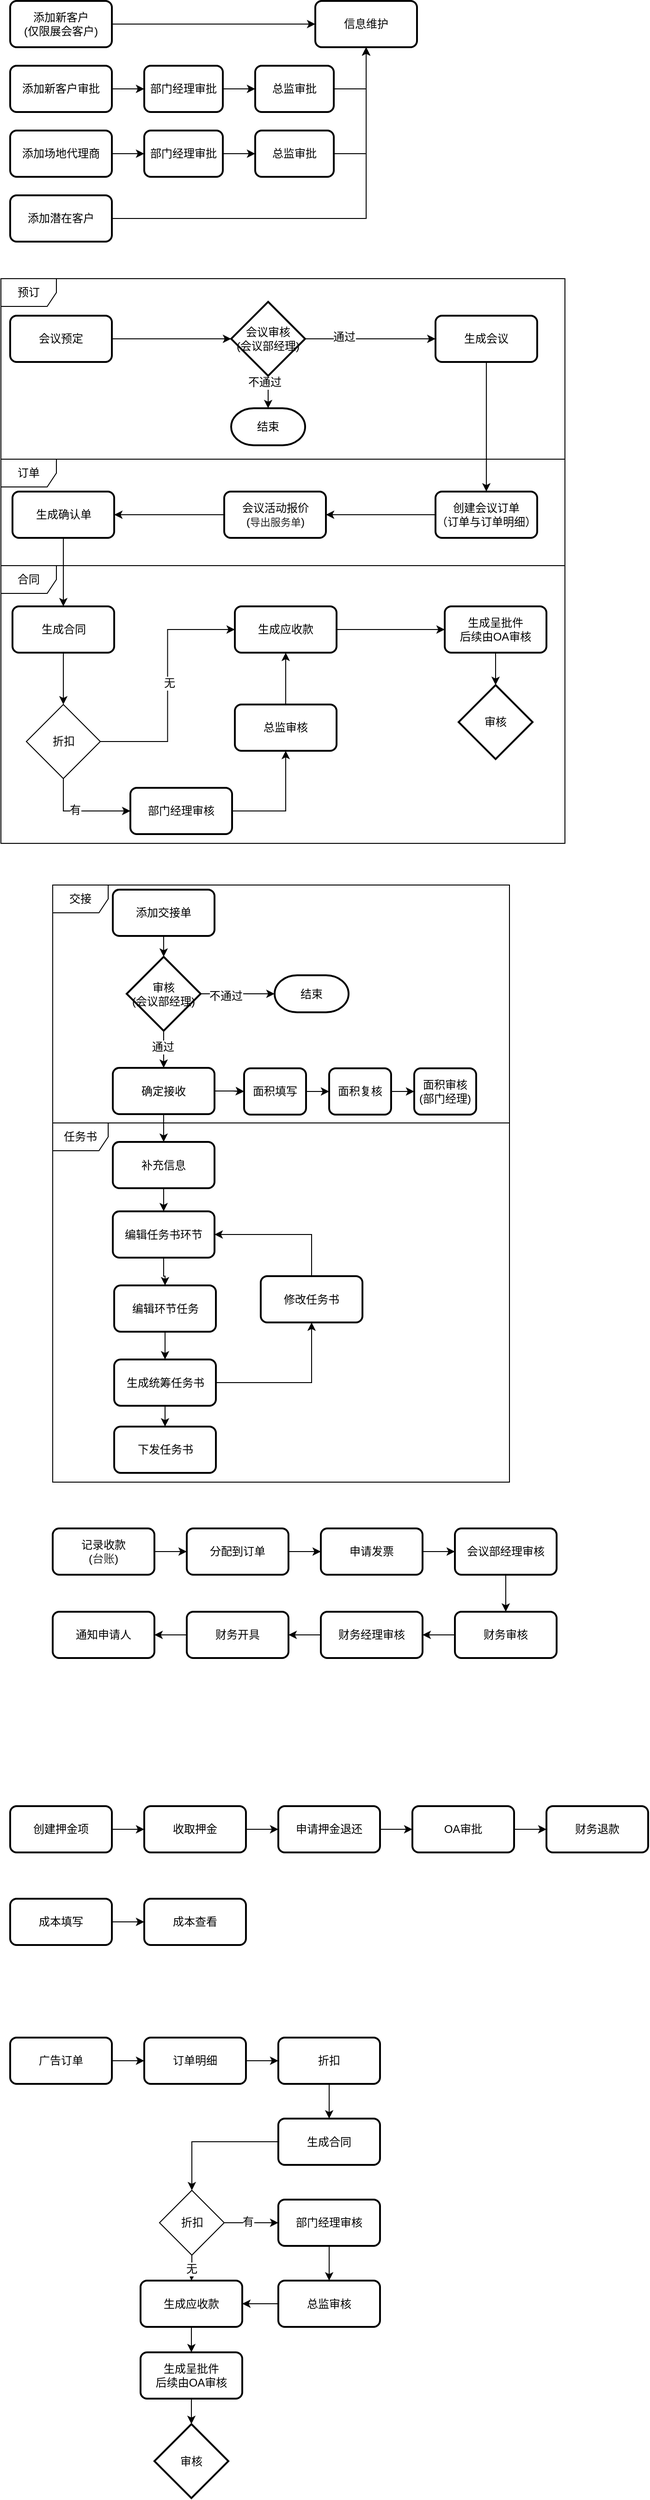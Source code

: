 <mxfile version="12.2.0" type="github" pages="1">
  <diagram id="nOVnHYVLfnTtghSCXkoL" name="Page-1">
    <mxGraphModel dx="786" dy="523" grid="1" gridSize="10" guides="1" tooltips="1" connect="1" arrows="1" fold="1" page="1" pageScale="1" pageWidth="827" pageHeight="1169" math="0" shadow="0">
      <root>
        <mxCell id="0"/>
        <mxCell id="1" parent="0"/>
        <mxCell id="ph_k9itN8zAtn3Ohw9hF-1" value="&lt;span style=&quot;text-align: left&quot;&gt;订单&lt;/span&gt;" style="shape=umlFrame;whiteSpace=wrap;html=1;" vertex="1" parent="1">
          <mxGeometry x="10" y="515" width="610" height="115" as="geometry"/>
        </mxCell>
        <mxCell id="ph_k9itN8zAtn3Ohw9hF-2" value="&lt;span style=&quot;text-align: left&quot;&gt;预订&lt;/span&gt;" style="shape=umlFrame;whiteSpace=wrap;html=1;" vertex="1" parent="1">
          <mxGeometry x="10" y="320" width="610" height="195" as="geometry"/>
        </mxCell>
        <mxCell id="ph_k9itN8zAtn3Ohw9hF-3" value="交接" style="shape=umlFrame;whiteSpace=wrap;html=1;" vertex="1" parent="1">
          <mxGeometry x="66" y="975" width="494" height="257" as="geometry"/>
        </mxCell>
        <mxCell id="ph_k9itN8zAtn3Ohw9hF-4" value="任务书" style="shape=umlFrame;whiteSpace=wrap;html=1;" vertex="1" parent="1">
          <mxGeometry x="66" y="1232" width="494" height="388" as="geometry"/>
        </mxCell>
        <mxCell id="ph_k9itN8zAtn3Ohw9hF-5" value="" style="edgeStyle=orthogonalEdgeStyle;rounded=0;orthogonalLoop=1;jettySize=auto;html=1;" edge="1" parent="1" source="ph_k9itN8zAtn3Ohw9hF-6" target="ph_k9itN8zAtn3Ohw9hF-7">
          <mxGeometry relative="1" as="geometry"/>
        </mxCell>
        <mxCell id="ph_k9itN8zAtn3Ohw9hF-6" value="添加新客户&lt;br&gt;(仅限展会客户)" style="rounded=1;whiteSpace=wrap;html=1;absoluteArcSize=1;arcSize=14;strokeWidth=2;" vertex="1" parent="1">
          <mxGeometry x="20" y="20" width="110" height="50" as="geometry"/>
        </mxCell>
        <mxCell id="ph_k9itN8zAtn3Ohw9hF-7" value="信息维护" style="rounded=1;whiteSpace=wrap;html=1;absoluteArcSize=1;arcSize=14;strokeWidth=2;" vertex="1" parent="1">
          <mxGeometry x="350" y="20" width="110" height="50" as="geometry"/>
        </mxCell>
        <mxCell id="ph_k9itN8zAtn3Ohw9hF-8" value="" style="edgeStyle=orthogonalEdgeStyle;rounded=0;orthogonalLoop=1;jettySize=auto;html=1;entryX=0.5;entryY=1;entryDx=0;entryDy=0;" edge="1" parent="1" source="ph_k9itN8zAtn3Ohw9hF-9" target="ph_k9itN8zAtn3Ohw9hF-7">
          <mxGeometry relative="1" as="geometry">
            <mxPoint x="210" y="115" as="targetPoint"/>
          </mxGeometry>
        </mxCell>
        <mxCell id="ph_k9itN8zAtn3Ohw9hF-9" value="添加潜在客户" style="rounded=1;whiteSpace=wrap;html=1;absoluteArcSize=1;arcSize=14;strokeWidth=2;" vertex="1" parent="1">
          <mxGeometry x="20" y="230" width="110" height="50" as="geometry"/>
        </mxCell>
        <mxCell id="ph_k9itN8zAtn3Ohw9hF-10" value="" style="edgeStyle=orthogonalEdgeStyle;rounded=0;orthogonalLoop=1;jettySize=auto;html=1;" edge="1" parent="1" source="ph_k9itN8zAtn3Ohw9hF-11" target="ph_k9itN8zAtn3Ohw9hF-19">
          <mxGeometry relative="1" as="geometry"/>
        </mxCell>
        <mxCell id="ph_k9itN8zAtn3Ohw9hF-11" value="添加场地代理商" style="rounded=1;whiteSpace=wrap;html=1;absoluteArcSize=1;arcSize=14;strokeWidth=2;" vertex="1" parent="1">
          <mxGeometry x="20" y="160" width="110" height="50" as="geometry"/>
        </mxCell>
        <mxCell id="ph_k9itN8zAtn3Ohw9hF-12" value="" style="edgeStyle=orthogonalEdgeStyle;rounded=0;orthogonalLoop=1;jettySize=auto;html=1;" edge="1" parent="1" source="ph_k9itN8zAtn3Ohw9hF-13" target="ph_k9itN8zAtn3Ohw9hF-15">
          <mxGeometry relative="1" as="geometry"/>
        </mxCell>
        <mxCell id="ph_k9itN8zAtn3Ohw9hF-13" value="添加新客户审批" style="rounded=1;whiteSpace=wrap;html=1;absoluteArcSize=1;arcSize=14;strokeWidth=2;" vertex="1" parent="1">
          <mxGeometry x="20" y="90" width="110" height="50" as="geometry"/>
        </mxCell>
        <mxCell id="ph_k9itN8zAtn3Ohw9hF-14" value="" style="edgeStyle=orthogonalEdgeStyle;rounded=0;orthogonalLoop=1;jettySize=auto;html=1;" edge="1" parent="1" source="ph_k9itN8zAtn3Ohw9hF-15" target="ph_k9itN8zAtn3Ohw9hF-17">
          <mxGeometry relative="1" as="geometry"/>
        </mxCell>
        <mxCell id="ph_k9itN8zAtn3Ohw9hF-15" value="部门经理审批" style="rounded=1;whiteSpace=wrap;html=1;absoluteArcSize=1;arcSize=14;strokeWidth=2;" vertex="1" parent="1">
          <mxGeometry x="165" y="90" width="85" height="50" as="geometry"/>
        </mxCell>
        <mxCell id="ph_k9itN8zAtn3Ohw9hF-16" style="edgeStyle=orthogonalEdgeStyle;rounded=0;orthogonalLoop=1;jettySize=auto;html=1;entryX=0.5;entryY=1;entryDx=0;entryDy=0;exitX=1;exitY=0.5;exitDx=0;exitDy=0;" edge="1" parent="1" source="ph_k9itN8zAtn3Ohw9hF-17" target="ph_k9itN8zAtn3Ohw9hF-7">
          <mxGeometry relative="1" as="geometry"/>
        </mxCell>
        <mxCell id="ph_k9itN8zAtn3Ohw9hF-17" value="总监审批" style="rounded=1;whiteSpace=wrap;html=1;absoluteArcSize=1;arcSize=14;strokeWidth=2;" vertex="1" parent="1">
          <mxGeometry x="285" y="90" width="85" height="50" as="geometry"/>
        </mxCell>
        <mxCell id="ph_k9itN8zAtn3Ohw9hF-18" value="" style="edgeStyle=orthogonalEdgeStyle;rounded=0;orthogonalLoop=1;jettySize=auto;html=1;" edge="1" parent="1" source="ph_k9itN8zAtn3Ohw9hF-19" target="ph_k9itN8zAtn3Ohw9hF-102">
          <mxGeometry relative="1" as="geometry"/>
        </mxCell>
        <mxCell id="ph_k9itN8zAtn3Ohw9hF-19" value="部门经理审批" style="rounded=1;whiteSpace=wrap;html=1;absoluteArcSize=1;arcSize=14;strokeWidth=2;" vertex="1" parent="1">
          <mxGeometry x="165" y="160" width="85" height="50" as="geometry"/>
        </mxCell>
        <mxCell id="ph_k9itN8zAtn3Ohw9hF-20" value="" style="edgeStyle=orthogonalEdgeStyle;rounded=0;orthogonalLoop=1;jettySize=auto;html=1;entryX=0;entryY=0.5;entryDx=0;entryDy=0;entryPerimeter=0;" edge="1" parent="1" source="ph_k9itN8zAtn3Ohw9hF-21" target="ph_k9itN8zAtn3Ohw9hF-42">
          <mxGeometry relative="1" as="geometry"/>
        </mxCell>
        <mxCell id="ph_k9itN8zAtn3Ohw9hF-21" value="会议预定" style="rounded=1;whiteSpace=wrap;html=1;absoluteArcSize=1;arcSize=14;strokeWidth=2;" vertex="1" parent="1">
          <mxGeometry x="20" y="360" width="110" height="50" as="geometry"/>
        </mxCell>
        <mxCell id="ph_k9itN8zAtn3Ohw9hF-22" value="" style="edgeStyle=orthogonalEdgeStyle;rounded=0;orthogonalLoop=1;jettySize=auto;html=1;" edge="1" parent="1" source="ph_k9itN8zAtn3Ohw9hF-23" target="ph_k9itN8zAtn3Ohw9hF-25">
          <mxGeometry relative="1" as="geometry"/>
        </mxCell>
        <mxCell id="ph_k9itN8zAtn3Ohw9hF-23" value="生成会议" style="rounded=1;whiteSpace=wrap;html=1;absoluteArcSize=1;arcSize=14;strokeWidth=2;" vertex="1" parent="1">
          <mxGeometry x="480" y="360" width="110" height="50" as="geometry"/>
        </mxCell>
        <mxCell id="ph_k9itN8zAtn3Ohw9hF-24" value="" style="edgeStyle=orthogonalEdgeStyle;rounded=0;orthogonalLoop=1;jettySize=auto;html=1;" edge="1" parent="1" source="ph_k9itN8zAtn3Ohw9hF-25" target="ph_k9itN8zAtn3Ohw9hF-28">
          <mxGeometry relative="1" as="geometry"/>
        </mxCell>
        <mxCell id="ph_k9itN8zAtn3Ohw9hF-25" value="创建会议订单&lt;br&gt;（订单与订单明细）" style="rounded=1;whiteSpace=wrap;html=1;absoluteArcSize=1;arcSize=14;strokeWidth=2;" vertex="1" parent="1">
          <mxGeometry x="480" y="550" width="110" height="50" as="geometry"/>
        </mxCell>
        <mxCell id="ph_k9itN8zAtn3Ohw9hF-26" value="" style="edgeStyle=orthogonalEdgeStyle;rounded=0;orthogonalLoop=1;jettySize=auto;html=1;exitX=0.5;exitY=1;exitDx=0;exitDy=0;" edge="1" parent="1" source="ph_k9itN8zAtn3Ohw9hF-29" target="ph_k9itN8zAtn3Ohw9hF-32">
          <mxGeometry relative="1" as="geometry"/>
        </mxCell>
        <mxCell id="ph_k9itN8zAtn3Ohw9hF-27" value="" style="edgeStyle=orthogonalEdgeStyle;rounded=0;orthogonalLoop=1;jettySize=auto;html=1;" edge="1" parent="1" source="ph_k9itN8zAtn3Ohw9hF-28" target="ph_k9itN8zAtn3Ohw9hF-29">
          <mxGeometry relative="1" as="geometry"/>
        </mxCell>
        <mxCell id="ph_k9itN8zAtn3Ohw9hF-28" value="会议活动报价&lt;br&gt;(&lt;span style=&quot;color: rgb(34 , 34 , 34) ; font-family: &amp;#34;menlo&amp;#34; , monospace ; font-size: 11px ; text-align: left ; white-space: pre-wrap ; background-color: rgb(255 , 255 , 255)&quot;&gt;导出服务单&lt;/span&gt;)" style="rounded=1;whiteSpace=wrap;html=1;absoluteArcSize=1;arcSize=14;strokeWidth=2;" vertex="1" parent="1">
          <mxGeometry x="251.5" y="550" width="110" height="50" as="geometry"/>
        </mxCell>
        <mxCell id="ph_k9itN8zAtn3Ohw9hF-29" value="生成确认单" style="rounded=1;whiteSpace=wrap;html=1;absoluteArcSize=1;arcSize=14;strokeWidth=2;" vertex="1" parent="1">
          <mxGeometry x="22.5" y="550" width="110" height="50" as="geometry"/>
        </mxCell>
        <mxCell id="ph_k9itN8zAtn3Ohw9hF-30" value="" style="edgeStyle=orthogonalEdgeStyle;rounded=0;orthogonalLoop=1;jettySize=auto;html=1;exitX=1;exitY=0.5;exitDx=0;exitDy=0;" edge="1" parent="1" source="ph_k9itN8zAtn3Ohw9hF-35" target="ph_k9itN8zAtn3Ohw9hF-37">
          <mxGeometry relative="1" as="geometry"/>
        </mxCell>
        <mxCell id="ph_k9itN8zAtn3Ohw9hF-31" value="" style="edgeStyle=orthogonalEdgeStyle;rounded=0;orthogonalLoop=1;jettySize=auto;html=1;entryX=0.5;entryY=0;entryDx=0;entryDy=0;exitX=0.5;exitY=1;exitDx=0;exitDy=0;" edge="1" parent="1" source="ph_k9itN8zAtn3Ohw9hF-32" target="ph_k9itN8zAtn3Ohw9hF-105">
          <mxGeometry relative="1" as="geometry">
            <mxPoint x="725" y="700" as="sourcePoint"/>
          </mxGeometry>
        </mxCell>
        <mxCell id="ph_k9itN8zAtn3Ohw9hF-32" value="生成合同" style="rounded=1;whiteSpace=wrap;html=1;absoluteArcSize=1;arcSize=14;strokeWidth=2;" vertex="1" parent="1">
          <mxGeometry x="22.5" y="674" width="110" height="50" as="geometry"/>
        </mxCell>
        <mxCell id="ph_k9itN8zAtn3Ohw9hF-33" value="" style="edgeStyle=orthogonalEdgeStyle;rounded=0;orthogonalLoop=1;jettySize=auto;html=1;exitX=1;exitY=0.5;exitDx=0;exitDy=0;entryX=0;entryY=0.5;entryDx=0;entryDy=0;" edge="1" parent="1" source="ph_k9itN8zAtn3Ohw9hF-105" target="ph_k9itN8zAtn3Ohw9hF-35">
          <mxGeometry relative="1" as="geometry"/>
        </mxCell>
        <mxCell id="ph_k9itN8zAtn3Ohw9hF-34" value="无" style="text;html=1;resizable=0;points=[];align=center;verticalAlign=middle;labelBackgroundColor=#ffffff;" vertex="1" connectable="0" parent="ph_k9itN8zAtn3Ohw9hF-33">
          <mxGeometry x="0.021" y="-1" relative="1" as="geometry">
            <mxPoint as="offset"/>
          </mxGeometry>
        </mxCell>
        <mxCell id="ph_k9itN8zAtn3Ohw9hF-35" value="生成应收款" style="rounded=1;whiteSpace=wrap;html=1;absoluteArcSize=1;arcSize=14;strokeWidth=2;" vertex="1" parent="1">
          <mxGeometry x="263" y="674" width="110" height="50" as="geometry"/>
        </mxCell>
        <mxCell id="ph_k9itN8zAtn3Ohw9hF-36" value="" style="edgeStyle=orthogonalEdgeStyle;rounded=0;orthogonalLoop=1;jettySize=auto;html=1;" edge="1" parent="1" source="ph_k9itN8zAtn3Ohw9hF-37" target="ph_k9itN8zAtn3Ohw9hF-67">
          <mxGeometry relative="1" as="geometry"/>
        </mxCell>
        <mxCell id="ph_k9itN8zAtn3Ohw9hF-37" value="生成呈批件&lt;br&gt;后续由OA审核" style="rounded=1;whiteSpace=wrap;html=1;absoluteArcSize=1;arcSize=14;strokeWidth=2;" vertex="1" parent="1">
          <mxGeometry x="490" y="674" width="110" height="50" as="geometry"/>
        </mxCell>
        <mxCell id="ph_k9itN8zAtn3Ohw9hF-38" style="edgeStyle=orthogonalEdgeStyle;rounded=0;orthogonalLoop=1;jettySize=auto;html=1;entryX=0.5;entryY=0;entryDx=0;entryDy=0;entryPerimeter=0;" edge="1" parent="1" source="ph_k9itN8zAtn3Ohw9hF-42" target="ph_k9itN8zAtn3Ohw9hF-43">
          <mxGeometry relative="1" as="geometry"/>
        </mxCell>
        <mxCell id="ph_k9itN8zAtn3Ohw9hF-39" value="不通过" style="text;html=1;resizable=0;points=[];align=center;verticalAlign=middle;labelBackgroundColor=#ffffff;" vertex="1" connectable="0" parent="ph_k9itN8zAtn3Ohw9hF-38">
          <mxGeometry x="0.318" y="-3" relative="1" as="geometry">
            <mxPoint x="-1" y="-13" as="offset"/>
          </mxGeometry>
        </mxCell>
        <mxCell id="ph_k9itN8zAtn3Ohw9hF-40" style="edgeStyle=orthogonalEdgeStyle;rounded=0;orthogonalLoop=1;jettySize=auto;html=1;entryX=0;entryY=0.5;entryDx=0;entryDy=0;" edge="1" parent="1" source="ph_k9itN8zAtn3Ohw9hF-42" target="ph_k9itN8zAtn3Ohw9hF-23">
          <mxGeometry relative="1" as="geometry"/>
        </mxCell>
        <mxCell id="ph_k9itN8zAtn3Ohw9hF-41" value="通过" style="text;html=1;resizable=0;points=[];align=center;verticalAlign=middle;labelBackgroundColor=#ffffff;" vertex="1" connectable="0" parent="ph_k9itN8zAtn3Ohw9hF-40">
          <mxGeometry x="-0.413" y="2" relative="1" as="geometry">
            <mxPoint as="offset"/>
          </mxGeometry>
        </mxCell>
        <mxCell id="ph_k9itN8zAtn3Ohw9hF-42" value="&lt;span style=&quot;white-space: normal&quot;&gt;会议审核&lt;/span&gt;&lt;br style=&quot;white-space: normal&quot;&gt;&lt;span style=&quot;white-space: normal&quot;&gt;(会议部经理)&lt;/span&gt;" style="strokeWidth=2;html=1;shape=mxgraph.flowchart.decision;whiteSpace=wrap;" vertex="1" parent="1">
          <mxGeometry x="259" y="345" width="80" height="80" as="geometry"/>
        </mxCell>
        <mxCell id="ph_k9itN8zAtn3Ohw9hF-43" value="结束" style="strokeWidth=2;html=1;shape=mxgraph.flowchart.terminator;whiteSpace=wrap;" vertex="1" parent="1">
          <mxGeometry x="259" y="460" width="80" height="40" as="geometry"/>
        </mxCell>
        <mxCell id="ph_k9itN8zAtn3Ohw9hF-44" value="" style="edgeStyle=orthogonalEdgeStyle;rounded=0;orthogonalLoop=1;jettySize=auto;html=1;exitX=0.5;exitY=1;exitDx=0;exitDy=0;exitPerimeter=0;" edge="1" parent="1" source="ph_k9itN8zAtn3Ohw9hF-65" target="ph_k9itN8zAtn3Ohw9hF-50">
          <mxGeometry relative="1" as="geometry"/>
        </mxCell>
        <mxCell id="ph_k9itN8zAtn3Ohw9hF-45" value="通过" style="text;html=1;resizable=0;points=[];align=center;verticalAlign=middle;labelBackgroundColor=#ffffff;" vertex="1" connectable="0" parent="ph_k9itN8zAtn3Ohw9hF-44">
          <mxGeometry x="-0.143" y="-1" relative="1" as="geometry">
            <mxPoint as="offset"/>
          </mxGeometry>
        </mxCell>
        <mxCell id="ph_k9itN8zAtn3Ohw9hF-46" style="edgeStyle=orthogonalEdgeStyle;rounded=0;orthogonalLoop=1;jettySize=auto;html=1;entryX=0.5;entryY=0;entryDx=0;entryDy=0;entryPerimeter=0;" edge="1" parent="1" source="ph_k9itN8zAtn3Ohw9hF-47" target="ph_k9itN8zAtn3Ohw9hF-65">
          <mxGeometry relative="1" as="geometry"/>
        </mxCell>
        <mxCell id="ph_k9itN8zAtn3Ohw9hF-47" value="添加交接单" style="rounded=1;whiteSpace=wrap;html=1;absoluteArcSize=1;arcSize=14;strokeWidth=2;" vertex="1" parent="1">
          <mxGeometry x="131" y="980" width="110" height="50" as="geometry"/>
        </mxCell>
        <mxCell id="ph_k9itN8zAtn3Ohw9hF-48" value="" style="edgeStyle=orthogonalEdgeStyle;rounded=0;orthogonalLoop=1;jettySize=auto;html=1;exitX=0.5;exitY=1;exitDx=0;exitDy=0;" edge="1" parent="1" source="ph_k9itN8zAtn3Ohw9hF-50" target="ph_k9itN8zAtn3Ohw9hF-52">
          <mxGeometry relative="1" as="geometry"/>
        </mxCell>
        <mxCell id="ph_k9itN8zAtn3Ohw9hF-49" value="" style="edgeStyle=orthogonalEdgeStyle;rounded=0;orthogonalLoop=1;jettySize=auto;html=1;" edge="1" parent="1" source="ph_k9itN8zAtn3Ohw9hF-50" target="ph_k9itN8zAtn3Ohw9hF-111">
          <mxGeometry relative="1" as="geometry"/>
        </mxCell>
        <mxCell id="ph_k9itN8zAtn3Ohw9hF-50" value="确定接收&lt;font color=&quot;#ff3333&quot;&gt;&lt;br&gt;&lt;/font&gt;" style="rounded=1;whiteSpace=wrap;html=1;absoluteArcSize=1;arcSize=14;strokeWidth=2;" vertex="1" parent="1">
          <mxGeometry x="131" y="1172.5" width="110" height="50" as="geometry"/>
        </mxCell>
        <mxCell id="ph_k9itN8zAtn3Ohw9hF-51" value="" style="edgeStyle=orthogonalEdgeStyle;rounded=0;orthogonalLoop=1;jettySize=auto;html=1;" edge="1" parent="1" source="ph_k9itN8zAtn3Ohw9hF-52" target="ph_k9itN8zAtn3Ohw9hF-54">
          <mxGeometry relative="1" as="geometry"/>
        </mxCell>
        <mxCell id="ph_k9itN8zAtn3Ohw9hF-52" value="补充信息" style="rounded=1;whiteSpace=wrap;html=1;absoluteArcSize=1;arcSize=14;strokeWidth=2;" vertex="1" parent="1">
          <mxGeometry x="131" y="1252.5" width="110" height="50" as="geometry"/>
        </mxCell>
        <mxCell id="ph_k9itN8zAtn3Ohw9hF-53" value="" style="edgeStyle=orthogonalEdgeStyle;rounded=0;orthogonalLoop=1;jettySize=auto;html=1;" edge="1" parent="1" source="ph_k9itN8zAtn3Ohw9hF-54" target="ph_k9itN8zAtn3Ohw9hF-56">
          <mxGeometry relative="1" as="geometry"/>
        </mxCell>
        <mxCell id="ph_k9itN8zAtn3Ohw9hF-54" value="编辑任务书环节" style="rounded=1;whiteSpace=wrap;html=1;absoluteArcSize=1;arcSize=14;strokeWidth=2;" vertex="1" parent="1">
          <mxGeometry x="131" y="1327.5" width="110" height="50" as="geometry"/>
        </mxCell>
        <mxCell id="ph_k9itN8zAtn3Ohw9hF-55" value="" style="edgeStyle=orthogonalEdgeStyle;rounded=0;orthogonalLoop=1;jettySize=auto;html=1;" edge="1" parent="1" source="ph_k9itN8zAtn3Ohw9hF-56" target="ph_k9itN8zAtn3Ohw9hF-59">
          <mxGeometry relative="1" as="geometry"/>
        </mxCell>
        <mxCell id="ph_k9itN8zAtn3Ohw9hF-56" value="编辑环节任务" style="rounded=1;whiteSpace=wrap;html=1;absoluteArcSize=1;arcSize=14;strokeWidth=2;" vertex="1" parent="1">
          <mxGeometry x="132.5" y="1407.5" width="110" height="50" as="geometry"/>
        </mxCell>
        <mxCell id="ph_k9itN8zAtn3Ohw9hF-57" value="" style="edgeStyle=orthogonalEdgeStyle;rounded=0;orthogonalLoop=1;jettySize=auto;html=1;entryX=0.5;entryY=1;entryDx=0;entryDy=0;" edge="1" parent="1" source="ph_k9itN8zAtn3Ohw9hF-59" target="ph_k9itN8zAtn3Ohw9hF-62">
          <mxGeometry relative="1" as="geometry">
            <mxPoint x="550.5" y="1522.5" as="targetPoint"/>
          </mxGeometry>
        </mxCell>
        <mxCell id="ph_k9itN8zAtn3Ohw9hF-58" value="" style="edgeStyle=orthogonalEdgeStyle;rounded=0;orthogonalLoop=1;jettySize=auto;html=1;" edge="1" parent="1" source="ph_k9itN8zAtn3Ohw9hF-59" target="ph_k9itN8zAtn3Ohw9hF-60">
          <mxGeometry relative="1" as="geometry"/>
        </mxCell>
        <mxCell id="ph_k9itN8zAtn3Ohw9hF-59" value="生成统筹任务书" style="rounded=1;whiteSpace=wrap;html=1;absoluteArcSize=1;arcSize=14;strokeWidth=2;" vertex="1" parent="1">
          <mxGeometry x="132.5" y="1487.5" width="110" height="50" as="geometry"/>
        </mxCell>
        <mxCell id="ph_k9itN8zAtn3Ohw9hF-60" value="下发任务书" style="rounded=1;whiteSpace=wrap;html=1;absoluteArcSize=1;arcSize=14;strokeWidth=2;" vertex="1" parent="1">
          <mxGeometry x="132.5" y="1560" width="110" height="50" as="geometry"/>
        </mxCell>
        <mxCell id="ph_k9itN8zAtn3Ohw9hF-61" style="edgeStyle=orthogonalEdgeStyle;rounded=0;orthogonalLoop=1;jettySize=auto;html=1;entryX=1;entryY=0.5;entryDx=0;entryDy=0;exitX=0.5;exitY=0;exitDx=0;exitDy=0;" edge="1" parent="1" source="ph_k9itN8zAtn3Ohw9hF-62" target="ph_k9itN8zAtn3Ohw9hF-54">
          <mxGeometry relative="1" as="geometry">
            <mxPoint x="550.5" y="1472.5" as="sourcePoint"/>
          </mxGeometry>
        </mxCell>
        <mxCell id="ph_k9itN8zAtn3Ohw9hF-62" value="修改任务书" style="rounded=1;whiteSpace=wrap;html=1;absoluteArcSize=1;arcSize=14;strokeWidth=2;" vertex="1" parent="1">
          <mxGeometry x="291" y="1397.5" width="110" height="50" as="geometry"/>
        </mxCell>
        <mxCell id="ph_k9itN8zAtn3Ohw9hF-63" value="" style="edgeStyle=orthogonalEdgeStyle;rounded=0;orthogonalLoop=1;jettySize=auto;html=1;" edge="1" parent="1" source="ph_k9itN8zAtn3Ohw9hF-65" target="ph_k9itN8zAtn3Ohw9hF-66">
          <mxGeometry relative="1" as="geometry"/>
        </mxCell>
        <mxCell id="ph_k9itN8zAtn3Ohw9hF-64" value="不通过" style="text;html=1;resizable=0;points=[];align=center;verticalAlign=middle;labelBackgroundColor=#ffffff;" vertex="1" connectable="0" parent="ph_k9itN8zAtn3Ohw9hF-63">
          <mxGeometry x="-0.333" y="-2" relative="1" as="geometry">
            <mxPoint as="offset"/>
          </mxGeometry>
        </mxCell>
        <mxCell id="ph_k9itN8zAtn3Ohw9hF-65" value="审核&lt;br&gt;(会议部经理)" style="strokeWidth=2;html=1;shape=mxgraph.flowchart.decision;whiteSpace=wrap;" vertex="1" parent="1">
          <mxGeometry x="146" y="1052.5" width="80" height="80" as="geometry"/>
        </mxCell>
        <mxCell id="ph_k9itN8zAtn3Ohw9hF-66" value="结束" style="strokeWidth=2;html=1;shape=mxgraph.flowchart.terminator;whiteSpace=wrap;" vertex="1" parent="1">
          <mxGeometry x="306" y="1072.5" width="80" height="40" as="geometry"/>
        </mxCell>
        <mxCell id="ph_k9itN8zAtn3Ohw9hF-67" value="审核" style="strokeWidth=2;html=1;shape=mxgraph.flowchart.decision;whiteSpace=wrap;" vertex="1" parent="1">
          <mxGeometry x="505" y="759" width="80" height="80" as="geometry"/>
        </mxCell>
        <mxCell id="ph_k9itN8zAtn3Ohw9hF-68" value="" style="edgeStyle=orthogonalEdgeStyle;rounded=0;orthogonalLoop=1;jettySize=auto;html=1;" edge="1" parent="1" source="ph_k9itN8zAtn3Ohw9hF-69" target="ph_k9itN8zAtn3Ohw9hF-71">
          <mxGeometry relative="1" as="geometry"/>
        </mxCell>
        <mxCell id="ph_k9itN8zAtn3Ohw9hF-69" value="&lt;font style=&quot;font-size: 12px&quot;&gt;记录收款&lt;br&gt;(&lt;span style=&quot;background-color: rgb(255 , 255 , 255) ; color: rgb(51 , 51 , 51) ; font-family: &amp;#34;open sans&amp;#34; , &amp;#34;helvetica neue&amp;#34; , &amp;#34;helvetica&amp;#34; , &amp;#34;arial&amp;#34; , sans-serif&quot;&gt;台账&lt;/span&gt;&lt;span&gt;)&lt;/span&gt;&lt;/font&gt;" style="rounded=1;whiteSpace=wrap;html=1;absoluteArcSize=1;arcSize=14;strokeWidth=2;" vertex="1" parent="1">
          <mxGeometry x="66" y="1670" width="110" height="50" as="geometry"/>
        </mxCell>
        <mxCell id="ph_k9itN8zAtn3Ohw9hF-70" value="" style="edgeStyle=orthogonalEdgeStyle;rounded=0;orthogonalLoop=1;jettySize=auto;html=1;" edge="1" parent="1" source="ph_k9itN8zAtn3Ohw9hF-71" target="ph_k9itN8zAtn3Ohw9hF-73">
          <mxGeometry relative="1" as="geometry"/>
        </mxCell>
        <mxCell id="ph_k9itN8zAtn3Ohw9hF-71" value="分配到订单" style="rounded=1;whiteSpace=wrap;html=1;absoluteArcSize=1;arcSize=14;strokeWidth=2;" vertex="1" parent="1">
          <mxGeometry x="211" y="1670" width="110" height="50" as="geometry"/>
        </mxCell>
        <mxCell id="ph_k9itN8zAtn3Ohw9hF-72" value="" style="edgeStyle=orthogonalEdgeStyle;rounded=0;orthogonalLoop=1;jettySize=auto;html=1;" edge="1" parent="1" source="ph_k9itN8zAtn3Ohw9hF-73" target="ph_k9itN8zAtn3Ohw9hF-75">
          <mxGeometry relative="1" as="geometry"/>
        </mxCell>
        <mxCell id="ph_k9itN8zAtn3Ohw9hF-73" value="申请发票" style="rounded=1;whiteSpace=wrap;html=1;absoluteArcSize=1;arcSize=14;strokeWidth=2;" vertex="1" parent="1">
          <mxGeometry x="356" y="1670" width="110" height="50" as="geometry"/>
        </mxCell>
        <mxCell id="ph_k9itN8zAtn3Ohw9hF-74" value="" style="edgeStyle=orthogonalEdgeStyle;rounded=0;orthogonalLoop=1;jettySize=auto;html=1;" edge="1" parent="1" source="ph_k9itN8zAtn3Ohw9hF-75" target="ph_k9itN8zAtn3Ohw9hF-77">
          <mxGeometry relative="1" as="geometry"/>
        </mxCell>
        <mxCell id="ph_k9itN8zAtn3Ohw9hF-75" value="会议部经理审核" style="rounded=1;whiteSpace=wrap;html=1;absoluteArcSize=1;arcSize=14;strokeWidth=2;" vertex="1" parent="1">
          <mxGeometry x="501" y="1670" width="110" height="50" as="geometry"/>
        </mxCell>
        <mxCell id="ph_k9itN8zAtn3Ohw9hF-76" value="" style="edgeStyle=orthogonalEdgeStyle;rounded=0;orthogonalLoop=1;jettySize=auto;html=1;" edge="1" parent="1" source="ph_k9itN8zAtn3Ohw9hF-77" target="ph_k9itN8zAtn3Ohw9hF-79">
          <mxGeometry relative="1" as="geometry"/>
        </mxCell>
        <mxCell id="ph_k9itN8zAtn3Ohw9hF-77" value="财务审核" style="rounded=1;whiteSpace=wrap;html=1;absoluteArcSize=1;arcSize=14;strokeWidth=2;" vertex="1" parent="1">
          <mxGeometry x="501" y="1760" width="110" height="50" as="geometry"/>
        </mxCell>
        <mxCell id="ph_k9itN8zAtn3Ohw9hF-78" value="" style="edgeStyle=orthogonalEdgeStyle;rounded=0;orthogonalLoop=1;jettySize=auto;html=1;" edge="1" parent="1" source="ph_k9itN8zAtn3Ohw9hF-79" target="ph_k9itN8zAtn3Ohw9hF-81">
          <mxGeometry relative="1" as="geometry"/>
        </mxCell>
        <mxCell id="ph_k9itN8zAtn3Ohw9hF-79" value="财务经理审核" style="rounded=1;whiteSpace=wrap;html=1;absoluteArcSize=1;arcSize=14;strokeWidth=2;" vertex="1" parent="1">
          <mxGeometry x="356" y="1760" width="110" height="50" as="geometry"/>
        </mxCell>
        <mxCell id="ph_k9itN8zAtn3Ohw9hF-80" value="" style="edgeStyle=orthogonalEdgeStyle;rounded=0;orthogonalLoop=1;jettySize=auto;html=1;" edge="1" parent="1" source="ph_k9itN8zAtn3Ohw9hF-81" target="ph_k9itN8zAtn3Ohw9hF-82">
          <mxGeometry relative="1" as="geometry"/>
        </mxCell>
        <mxCell id="ph_k9itN8zAtn3Ohw9hF-81" value="财务开具" style="rounded=1;whiteSpace=wrap;html=1;absoluteArcSize=1;arcSize=14;strokeWidth=2;" vertex="1" parent="1">
          <mxGeometry x="211" y="1760" width="110" height="50" as="geometry"/>
        </mxCell>
        <mxCell id="ph_k9itN8zAtn3Ohw9hF-82" value="通知申请人" style="rounded=1;whiteSpace=wrap;html=1;absoluteArcSize=1;arcSize=14;strokeWidth=2;" vertex="1" parent="1">
          <mxGeometry x="66" y="1760" width="110" height="50" as="geometry"/>
        </mxCell>
        <mxCell id="ph_k9itN8zAtn3Ohw9hF-83" value="" style="edgeStyle=orthogonalEdgeStyle;rounded=0;orthogonalLoop=1;jettySize=auto;html=1;" edge="1" parent="1" source="ph_k9itN8zAtn3Ohw9hF-84" target="ph_k9itN8zAtn3Ohw9hF-86">
          <mxGeometry relative="1" as="geometry"/>
        </mxCell>
        <mxCell id="ph_k9itN8zAtn3Ohw9hF-84" value="创建押金项" style="rounded=1;whiteSpace=wrap;html=1;absoluteArcSize=1;arcSize=14;strokeWidth=2;" vertex="1" parent="1">
          <mxGeometry x="20" y="1970" width="110" height="50" as="geometry"/>
        </mxCell>
        <mxCell id="ph_k9itN8zAtn3Ohw9hF-85" value="" style="edgeStyle=orthogonalEdgeStyle;rounded=0;orthogonalLoop=1;jettySize=auto;html=1;" edge="1" parent="1" source="ph_k9itN8zAtn3Ohw9hF-86" target="ph_k9itN8zAtn3Ohw9hF-88">
          <mxGeometry relative="1" as="geometry"/>
        </mxCell>
        <mxCell id="ph_k9itN8zAtn3Ohw9hF-86" value="收取押金" style="rounded=1;whiteSpace=wrap;html=1;absoluteArcSize=1;arcSize=14;strokeWidth=2;" vertex="1" parent="1">
          <mxGeometry x="165" y="1970" width="110" height="50" as="geometry"/>
        </mxCell>
        <mxCell id="ph_k9itN8zAtn3Ohw9hF-87" value="" style="edgeStyle=orthogonalEdgeStyle;rounded=0;orthogonalLoop=1;jettySize=auto;html=1;" edge="1" parent="1" source="ph_k9itN8zAtn3Ohw9hF-88" target="ph_k9itN8zAtn3Ohw9hF-90">
          <mxGeometry relative="1" as="geometry"/>
        </mxCell>
        <mxCell id="ph_k9itN8zAtn3Ohw9hF-88" value="申请押金退还" style="rounded=1;whiteSpace=wrap;html=1;absoluteArcSize=1;arcSize=14;strokeWidth=2;" vertex="1" parent="1">
          <mxGeometry x="310" y="1970" width="110" height="50" as="geometry"/>
        </mxCell>
        <mxCell id="ph_k9itN8zAtn3Ohw9hF-89" value="" style="edgeStyle=orthogonalEdgeStyle;rounded=0;orthogonalLoop=1;jettySize=auto;html=1;" edge="1" parent="1" source="ph_k9itN8zAtn3Ohw9hF-90" target="ph_k9itN8zAtn3Ohw9hF-91">
          <mxGeometry relative="1" as="geometry"/>
        </mxCell>
        <mxCell id="ph_k9itN8zAtn3Ohw9hF-90" value="OA审批" style="rounded=1;whiteSpace=wrap;html=1;absoluteArcSize=1;arcSize=14;strokeWidth=2;" vertex="1" parent="1">
          <mxGeometry x="455" y="1970" width="110" height="50" as="geometry"/>
        </mxCell>
        <mxCell id="ph_k9itN8zAtn3Ohw9hF-91" value="财务退款" style="rounded=1;whiteSpace=wrap;html=1;absoluteArcSize=1;arcSize=14;strokeWidth=2;" vertex="1" parent="1">
          <mxGeometry x="600" y="1970" width="110" height="50" as="geometry"/>
        </mxCell>
        <mxCell id="ph_k9itN8zAtn3Ohw9hF-92" value="" style="edgeStyle=orthogonalEdgeStyle;rounded=0;orthogonalLoop=1;jettySize=auto;html=1;" edge="1" parent="1" source="ph_k9itN8zAtn3Ohw9hF-93" target="ph_k9itN8zAtn3Ohw9hF-94">
          <mxGeometry relative="1" as="geometry"/>
        </mxCell>
        <mxCell id="ph_k9itN8zAtn3Ohw9hF-93" value="成本填写" style="rounded=1;whiteSpace=wrap;html=1;absoluteArcSize=1;arcSize=14;strokeWidth=2;" vertex="1" parent="1">
          <mxGeometry x="20" y="2070" width="110" height="50" as="geometry"/>
        </mxCell>
        <mxCell id="ph_k9itN8zAtn3Ohw9hF-94" value="成本查看" style="rounded=1;whiteSpace=wrap;html=1;absoluteArcSize=1;arcSize=14;strokeWidth=2;" vertex="1" parent="1">
          <mxGeometry x="165" y="2070" width="110" height="50" as="geometry"/>
        </mxCell>
        <mxCell id="ph_k9itN8zAtn3Ohw9hF-95" value="" style="edgeStyle=orthogonalEdgeStyle;rounded=0;orthogonalLoop=1;jettySize=auto;html=1;" edge="1" parent="1" source="ph_k9itN8zAtn3Ohw9hF-96" target="ph_k9itN8zAtn3Ohw9hF-98">
          <mxGeometry relative="1" as="geometry"/>
        </mxCell>
        <mxCell id="ph_k9itN8zAtn3Ohw9hF-96" value="广告订单" style="rounded=1;whiteSpace=wrap;html=1;absoluteArcSize=1;arcSize=14;strokeWidth=2;" vertex="1" parent="1">
          <mxGeometry x="20" y="2220" width="110" height="50" as="geometry"/>
        </mxCell>
        <mxCell id="ph_k9itN8zAtn3Ohw9hF-97" value="" style="edgeStyle=orthogonalEdgeStyle;rounded=0;orthogonalLoop=1;jettySize=auto;html=1;" edge="1" parent="1" source="ph_k9itN8zAtn3Ohw9hF-98" target="ph_k9itN8zAtn3Ohw9hF-100">
          <mxGeometry relative="1" as="geometry"/>
        </mxCell>
        <mxCell id="ph_k9itN8zAtn3Ohw9hF-98" value="订单明细" style="rounded=1;whiteSpace=wrap;html=1;absoluteArcSize=1;arcSize=14;strokeWidth=2;" vertex="1" parent="1">
          <mxGeometry x="165" y="2220" width="110" height="50" as="geometry"/>
        </mxCell>
        <mxCell id="ph_k9itN8zAtn3Ohw9hF-99" value="" style="edgeStyle=orthogonalEdgeStyle;rounded=0;orthogonalLoop=1;jettySize=auto;html=1;" edge="1" parent="1" source="ph_k9itN8zAtn3Ohw9hF-100" target="ph_k9itN8zAtn3Ohw9hF-119">
          <mxGeometry relative="1" as="geometry">
            <mxPoint x="455" y="2295" as="targetPoint"/>
          </mxGeometry>
        </mxCell>
        <mxCell id="ph_k9itN8zAtn3Ohw9hF-100" value="折扣" style="rounded=1;whiteSpace=wrap;html=1;absoluteArcSize=1;arcSize=14;strokeWidth=2;" vertex="1" parent="1">
          <mxGeometry x="310" y="2220" width="110" height="50" as="geometry"/>
        </mxCell>
        <mxCell id="ph_k9itN8zAtn3Ohw9hF-101" style="edgeStyle=orthogonalEdgeStyle;rounded=0;orthogonalLoop=1;jettySize=auto;html=1;entryX=0.5;entryY=1;entryDx=0;entryDy=0;exitX=1;exitY=0.5;exitDx=0;exitDy=0;" edge="1" parent="1" source="ph_k9itN8zAtn3Ohw9hF-102" target="ph_k9itN8zAtn3Ohw9hF-7">
          <mxGeometry relative="1" as="geometry"/>
        </mxCell>
        <mxCell id="ph_k9itN8zAtn3Ohw9hF-102" value="总监审批" style="rounded=1;whiteSpace=wrap;html=1;absoluteArcSize=1;arcSize=14;strokeWidth=2;" vertex="1" parent="1">
          <mxGeometry x="285" y="160" width="85" height="50" as="geometry"/>
        </mxCell>
        <mxCell id="ph_k9itN8zAtn3Ohw9hF-103" value="" style="edgeStyle=orthogonalEdgeStyle;rounded=0;orthogonalLoop=1;jettySize=auto;html=1;entryX=0;entryY=0.5;entryDx=0;entryDy=0;exitX=0.5;exitY=1;exitDx=0;exitDy=0;" edge="1" parent="1" source="ph_k9itN8zAtn3Ohw9hF-105" target="ph_k9itN8zAtn3Ohw9hF-107">
          <mxGeometry relative="1" as="geometry">
            <mxPoint x="600" y="819" as="targetPoint"/>
          </mxGeometry>
        </mxCell>
        <mxCell id="ph_k9itN8zAtn3Ohw9hF-104" value="有" style="text;html=1;resizable=0;points=[];align=center;verticalAlign=middle;labelBackgroundColor=#ffffff;" vertex="1" connectable="0" parent="ph_k9itN8zAtn3Ohw9hF-103">
          <mxGeometry x="-0.12" y="1" relative="1" as="geometry">
            <mxPoint as="offset"/>
          </mxGeometry>
        </mxCell>
        <mxCell id="ph_k9itN8zAtn3Ohw9hF-105" value="折扣" style="rhombus;whiteSpace=wrap;html=1;" vertex="1" parent="1">
          <mxGeometry x="37.5" y="780" width="80" height="80" as="geometry"/>
        </mxCell>
        <mxCell id="ph_k9itN8zAtn3Ohw9hF-106" value="" style="edgeStyle=orthogonalEdgeStyle;rounded=0;orthogonalLoop=1;jettySize=auto;html=1;exitX=0.5;exitY=0;exitDx=0;exitDy=0;" edge="1" parent="1" source="ph_k9itN8zAtn3Ohw9hF-108" target="ph_k9itN8zAtn3Ohw9hF-35">
          <mxGeometry relative="1" as="geometry"/>
        </mxCell>
        <mxCell id="ph_k9itN8zAtn3Ohw9hF-107" value="部门经理审核" style="rounded=1;whiteSpace=wrap;html=1;absoluteArcSize=1;arcSize=14;strokeWidth=2;" vertex="1" parent="1">
          <mxGeometry x="150" y="870" width="110" height="50" as="geometry"/>
        </mxCell>
        <mxCell id="ph_k9itN8zAtn3Ohw9hF-108" value="总监审核" style="rounded=1;whiteSpace=wrap;html=1;absoluteArcSize=1;arcSize=14;strokeWidth=2;" vertex="1" parent="1">
          <mxGeometry x="263" y="780" width="110" height="50" as="geometry"/>
        </mxCell>
        <mxCell id="ph_k9itN8zAtn3Ohw9hF-109" value="" style="edgeStyle=orthogonalEdgeStyle;rounded=0;orthogonalLoop=1;jettySize=auto;html=1;exitX=1;exitY=0.5;exitDx=0;exitDy=0;" edge="1" parent="1" source="ph_k9itN8zAtn3Ohw9hF-107" target="ph_k9itN8zAtn3Ohw9hF-108">
          <mxGeometry relative="1" as="geometry">
            <mxPoint x="590" y="854" as="sourcePoint"/>
            <mxPoint x="408" y="789" as="targetPoint"/>
          </mxGeometry>
        </mxCell>
        <mxCell id="ph_k9itN8zAtn3Ohw9hF-110" value="" style="edgeStyle=orthogonalEdgeStyle;rounded=0;orthogonalLoop=1;jettySize=auto;html=1;" edge="1" parent="1" source="ph_k9itN8zAtn3Ohw9hF-111" target="ph_k9itN8zAtn3Ohw9hF-113">
          <mxGeometry relative="1" as="geometry"/>
        </mxCell>
        <mxCell id="ph_k9itN8zAtn3Ohw9hF-111" value="面积填写" style="rounded=1;whiteSpace=wrap;html=1;absoluteArcSize=1;arcSize=14;strokeWidth=2;" vertex="1" parent="1">
          <mxGeometry x="273" y="1173" width="67" height="50" as="geometry"/>
        </mxCell>
        <mxCell id="ph_k9itN8zAtn3Ohw9hF-112" value="" style="edgeStyle=orthogonalEdgeStyle;rounded=0;orthogonalLoop=1;jettySize=auto;html=1;" edge="1" parent="1" source="ph_k9itN8zAtn3Ohw9hF-113" target="ph_k9itN8zAtn3Ohw9hF-114">
          <mxGeometry relative="1" as="geometry"/>
        </mxCell>
        <mxCell id="ph_k9itN8zAtn3Ohw9hF-113" value="面积复核" style="rounded=1;whiteSpace=wrap;html=1;absoluteArcSize=1;arcSize=14;strokeWidth=2;" vertex="1" parent="1">
          <mxGeometry x="365" y="1173" width="67" height="50" as="geometry"/>
        </mxCell>
        <mxCell id="ph_k9itN8zAtn3Ohw9hF-114" value="面积审核&lt;br&gt;(部门经理)" style="rounded=1;whiteSpace=wrap;html=1;absoluteArcSize=1;arcSize=14;strokeWidth=2;" vertex="1" parent="1">
          <mxGeometry x="457" y="1173" width="67" height="50" as="geometry"/>
        </mxCell>
        <mxCell id="ph_k9itN8zAtn3Ohw9hF-115" value="" style="edgeStyle=orthogonalEdgeStyle;rounded=0;orthogonalLoop=1;jettySize=auto;html=1;" edge="1" parent="1" source="ph_k9itN8zAtn3Ohw9hF-50" target="ph_k9itN8zAtn3Ohw9hF-111">
          <mxGeometry relative="1" as="geometry">
            <mxPoint x="241" y="1197.5" as="sourcePoint"/>
            <mxPoint x="343" y="1372.5" as="targetPoint"/>
          </mxGeometry>
        </mxCell>
        <mxCell id="ph_k9itN8zAtn3Ohw9hF-116" value="&lt;span style=&quot;text-align: left&quot;&gt;合同&lt;/span&gt;" style="shape=umlFrame;whiteSpace=wrap;html=1;" vertex="1" parent="1">
          <mxGeometry x="10" y="630" width="610" height="300" as="geometry"/>
        </mxCell>
        <mxCell id="ph_k9itN8zAtn3Ohw9hF-117" value="" style="edgeStyle=orthogonalEdgeStyle;rounded=0;orthogonalLoop=1;jettySize=auto;html=1;" edge="1" parent="1" source="ph_k9itN8zAtn3Ohw9hF-122" target="ph_k9itN8zAtn3Ohw9hF-124">
          <mxGeometry relative="1" as="geometry"/>
        </mxCell>
        <mxCell id="ph_k9itN8zAtn3Ohw9hF-118" value="" style="edgeStyle=orthogonalEdgeStyle;rounded=0;orthogonalLoop=1;jettySize=auto;html=1;entryX=0.5;entryY=0;entryDx=0;entryDy=0;" edge="1" parent="1" source="ph_k9itN8zAtn3Ohw9hF-119" target="ph_k9itN8zAtn3Ohw9hF-128">
          <mxGeometry relative="1" as="geometry">
            <mxPoint x="825" y="2406" as="sourcePoint"/>
          </mxGeometry>
        </mxCell>
        <mxCell id="ph_k9itN8zAtn3Ohw9hF-119" value="生成合同" style="rounded=1;whiteSpace=wrap;html=1;absoluteArcSize=1;arcSize=14;strokeWidth=2;" vertex="1" parent="1">
          <mxGeometry x="310" y="2307.5" width="110" height="50" as="geometry"/>
        </mxCell>
        <mxCell id="ph_k9itN8zAtn3Ohw9hF-120" value="" style="edgeStyle=orthogonalEdgeStyle;rounded=0;orthogonalLoop=1;jettySize=auto;html=1;" edge="1" parent="1" source="ph_k9itN8zAtn3Ohw9hF-128" target="ph_k9itN8zAtn3Ohw9hF-122">
          <mxGeometry relative="1" as="geometry"/>
        </mxCell>
        <mxCell id="ph_k9itN8zAtn3Ohw9hF-121" value="无" style="text;html=1;resizable=0;points=[];align=center;verticalAlign=middle;labelBackgroundColor=#ffffff;" vertex="1" connectable="0" parent="ph_k9itN8zAtn3Ohw9hF-120">
          <mxGeometry x="0.021" y="-1" relative="1" as="geometry">
            <mxPoint as="offset"/>
          </mxGeometry>
        </mxCell>
        <mxCell id="ph_k9itN8zAtn3Ohw9hF-122" value="生成应收款" style="rounded=1;whiteSpace=wrap;html=1;absoluteArcSize=1;arcSize=14;strokeWidth=2;" vertex="1" parent="1">
          <mxGeometry x="161" y="2482.5" width="110" height="50" as="geometry"/>
        </mxCell>
        <mxCell id="ph_k9itN8zAtn3Ohw9hF-123" value="" style="edgeStyle=orthogonalEdgeStyle;rounded=0;orthogonalLoop=1;jettySize=auto;html=1;" edge="1" parent="1" source="ph_k9itN8zAtn3Ohw9hF-124" target="ph_k9itN8zAtn3Ohw9hF-125">
          <mxGeometry relative="1" as="geometry"/>
        </mxCell>
        <mxCell id="ph_k9itN8zAtn3Ohw9hF-124" value="生成呈批件&lt;br&gt;后续由OA审核" style="rounded=1;whiteSpace=wrap;html=1;absoluteArcSize=1;arcSize=14;strokeWidth=2;" vertex="1" parent="1">
          <mxGeometry x="161" y="2560" width="110" height="50" as="geometry"/>
        </mxCell>
        <mxCell id="ph_k9itN8zAtn3Ohw9hF-125" value="审核" style="strokeWidth=2;html=1;shape=mxgraph.flowchart.decision;whiteSpace=wrap;" vertex="1" parent="1">
          <mxGeometry x="176" y="2637.5" width="80" height="80" as="geometry"/>
        </mxCell>
        <mxCell id="ph_k9itN8zAtn3Ohw9hF-126" value="" style="edgeStyle=orthogonalEdgeStyle;rounded=0;orthogonalLoop=1;jettySize=auto;html=1;entryX=0;entryY=0.5;entryDx=0;entryDy=0;" edge="1" parent="1" source="ph_k9itN8zAtn3Ohw9hF-128" target="ph_k9itN8zAtn3Ohw9hF-130">
          <mxGeometry relative="1" as="geometry">
            <mxPoint x="700" y="2525" as="targetPoint"/>
          </mxGeometry>
        </mxCell>
        <mxCell id="ph_k9itN8zAtn3Ohw9hF-127" value="有" style="text;html=1;resizable=0;points=[];align=center;verticalAlign=middle;labelBackgroundColor=#ffffff;" vertex="1" connectable="0" parent="ph_k9itN8zAtn3Ohw9hF-126">
          <mxGeometry x="-0.12" y="1" relative="1" as="geometry">
            <mxPoint as="offset"/>
          </mxGeometry>
        </mxCell>
        <mxCell id="ph_k9itN8zAtn3Ohw9hF-128" value="折扣" style="rhombus;whiteSpace=wrap;html=1;" vertex="1" parent="1">
          <mxGeometry x="181.5" y="2385" width="70" height="70" as="geometry"/>
        </mxCell>
        <mxCell id="ph_k9itN8zAtn3Ohw9hF-129" value="" style="edgeStyle=orthogonalEdgeStyle;rounded=0;orthogonalLoop=1;jettySize=auto;html=1;entryX=1;entryY=0.5;entryDx=0;entryDy=0;" edge="1" parent="1" source="ph_k9itN8zAtn3Ohw9hF-131" target="ph_k9itN8zAtn3Ohw9hF-122">
          <mxGeometry relative="1" as="geometry"/>
        </mxCell>
        <mxCell id="ph_k9itN8zAtn3Ohw9hF-130" value="部门经理审核" style="rounded=1;whiteSpace=wrap;html=1;absoluteArcSize=1;arcSize=14;strokeWidth=2;" vertex="1" parent="1">
          <mxGeometry x="310" y="2395" width="110" height="50" as="geometry"/>
        </mxCell>
        <mxCell id="ph_k9itN8zAtn3Ohw9hF-131" value="总监审核" style="rounded=1;whiteSpace=wrap;html=1;absoluteArcSize=1;arcSize=14;strokeWidth=2;" vertex="1" parent="1">
          <mxGeometry x="310" y="2482.5" width="110" height="50" as="geometry"/>
        </mxCell>
        <mxCell id="ph_k9itN8zAtn3Ohw9hF-132" value="" style="edgeStyle=orthogonalEdgeStyle;rounded=0;orthogonalLoop=1;jettySize=auto;html=1;" edge="1" parent="1" source="ph_k9itN8zAtn3Ohw9hF-130" target="ph_k9itN8zAtn3Ohw9hF-131">
          <mxGeometry relative="1" as="geometry">
            <mxPoint x="690" y="2560" as="sourcePoint"/>
            <mxPoint x="508" y="2495" as="targetPoint"/>
          </mxGeometry>
        </mxCell>
      </root>
    </mxGraphModel>
  </diagram>
</mxfile>
